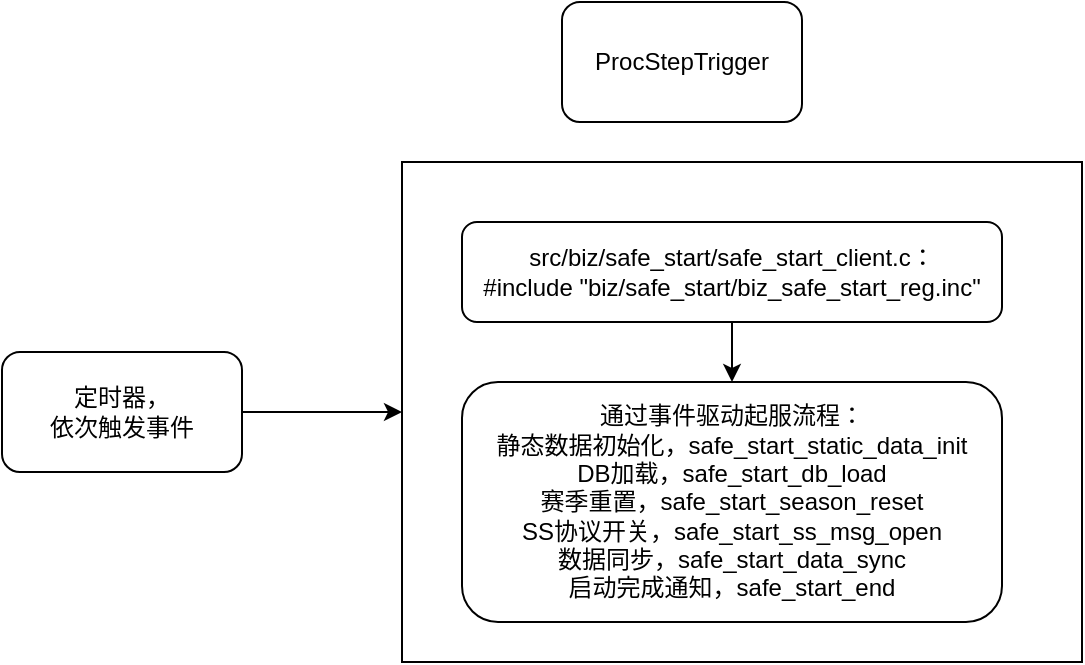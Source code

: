 <mxfile version="27.1.6">
  <diagram name="第 1 页" id="6hiVTVrZt6viN59wgq37">
    <mxGraphModel dx="693" dy="879" grid="1" gridSize="10" guides="1" tooltips="1" connect="1" arrows="1" fold="1" page="1" pageScale="1" pageWidth="827" pageHeight="1169" math="0" shadow="0">
      <root>
        <mxCell id="0" />
        <mxCell id="1" parent="0" />
        <mxCell id="mDo8tufiwEILMH_RNeTL-4" value="" style="edgeStyle=orthogonalEdgeStyle;rounded=0;orthogonalLoop=1;jettySize=auto;html=1;" edge="1" parent="1" source="mDo8tufiwEILMH_RNeTL-2" target="mDo8tufiwEILMH_RNeTL-3">
          <mxGeometry relative="1" as="geometry" />
        </mxCell>
        <mxCell id="mDo8tufiwEILMH_RNeTL-2" value="src/biz/safe_start/safe_start_client.c：&lt;div&gt;#include &quot;biz/safe_start/biz_safe_start_reg.inc&quot;&lt;/div&gt;" style="rounded=1;whiteSpace=wrap;html=1;" vertex="1" parent="1">
          <mxGeometry x="260" y="220" width="270" height="50" as="geometry" />
        </mxCell>
        <mxCell id="mDo8tufiwEILMH_RNeTL-3" value="&lt;div&gt;通过事件驱动起服流程：&lt;/div&gt;静态数据初始化，safe_start_static_data_init&lt;div&gt;DB加载，safe_start_db_load&lt;/div&gt;&lt;div&gt;赛季重置，safe_start_season_reset&lt;/div&gt;&lt;div&gt;SS协议开关，safe_start_ss_msg_open&lt;/div&gt;&lt;div&gt;数据同步，safe_start_data_sync&lt;/div&gt;&lt;div&gt;启动完成通知，safe_start_end&lt;/div&gt;" style="rounded=1;whiteSpace=wrap;html=1;" vertex="1" parent="1">
          <mxGeometry x="260" y="300" width="270" height="120" as="geometry" />
        </mxCell>
        <mxCell id="mDo8tufiwEILMH_RNeTL-5" value="" style="rounded=0;whiteSpace=wrap;html=1;fillColor=none;" vertex="1" parent="1">
          <mxGeometry x="230" y="190" width="340" height="250" as="geometry" />
        </mxCell>
        <mxCell id="mDo8tufiwEILMH_RNeTL-6" value="ProcStepTrigger" style="rounded=1;whiteSpace=wrap;html=1;" vertex="1" parent="1">
          <mxGeometry x="310" y="110" width="120" height="60" as="geometry" />
        </mxCell>
        <mxCell id="mDo8tufiwEILMH_RNeTL-8" value="" style="edgeStyle=orthogonalEdgeStyle;rounded=0;orthogonalLoop=1;jettySize=auto;html=1;" edge="1" parent="1" source="mDo8tufiwEILMH_RNeTL-7" target="mDo8tufiwEILMH_RNeTL-5">
          <mxGeometry relative="1" as="geometry" />
        </mxCell>
        <mxCell id="mDo8tufiwEILMH_RNeTL-7" value="定时器，&lt;div&gt;依次触发事件&lt;/div&gt;" style="rounded=1;whiteSpace=wrap;html=1;" vertex="1" parent="1">
          <mxGeometry x="30" y="285" width="120" height="60" as="geometry" />
        </mxCell>
      </root>
    </mxGraphModel>
  </diagram>
</mxfile>
